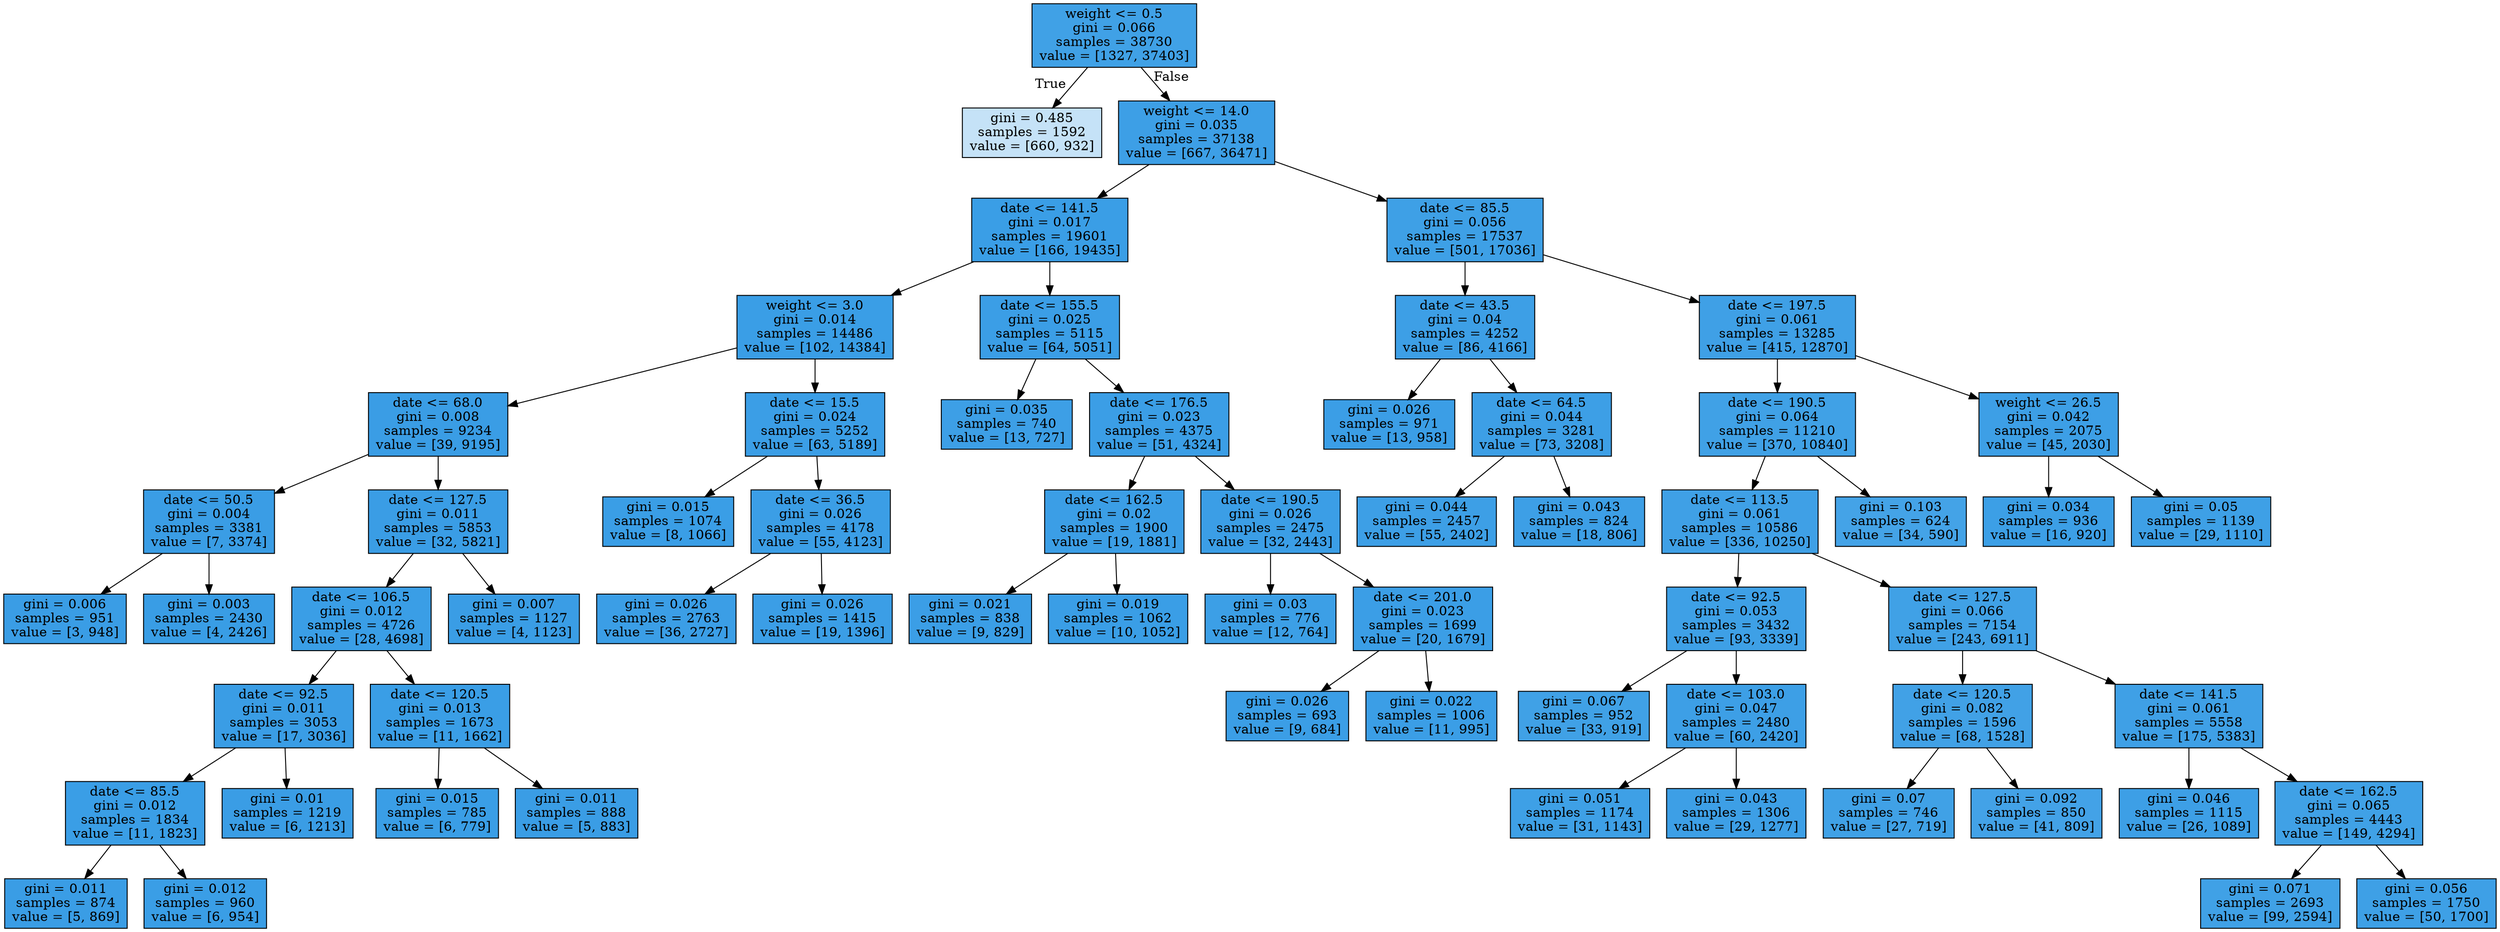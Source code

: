 digraph Tree {
node [shape=box, style="filled", color="black"] ;
0 [label="weight <= 0.5\ngini = 0.066\nsamples = 38730\nvalue = [1327, 37403]", fillcolor="#399de5f6"] ;
1 [label="gini = 0.485\nsamples = 1592\nvalue = [660, 932]", fillcolor="#399de54a"] ;
0 -> 1 [labeldistance=2.5, labelangle=45, headlabel="True"] ;
2 [label="weight <= 14.0\ngini = 0.035\nsamples = 37138\nvalue = [667, 36471]", fillcolor="#399de5fa"] ;
0 -> 2 [labeldistance=2.5, labelangle=-45, headlabel="False"] ;
3 [label="date <= 141.5\ngini = 0.017\nsamples = 19601\nvalue = [166, 19435]", fillcolor="#399de5fd"] ;
2 -> 3 ;
4 [label="weight <= 3.0\ngini = 0.014\nsamples = 14486\nvalue = [102, 14384]", fillcolor="#399de5fd"] ;
3 -> 4 ;
5 [label="date <= 68.0\ngini = 0.008\nsamples = 9234\nvalue = [39, 9195]", fillcolor="#399de5fe"] ;
4 -> 5 ;
6 [label="date <= 50.5\ngini = 0.004\nsamples = 3381\nvalue = [7, 3374]", fillcolor="#399de5fe"] ;
5 -> 6 ;
7 [label="gini = 0.006\nsamples = 951\nvalue = [3, 948]", fillcolor="#399de5fe"] ;
6 -> 7 ;
8 [label="gini = 0.003\nsamples = 2430\nvalue = [4, 2426]", fillcolor="#399de5ff"] ;
6 -> 8 ;
9 [label="date <= 127.5\ngini = 0.011\nsamples = 5853\nvalue = [32, 5821]", fillcolor="#399de5fe"] ;
5 -> 9 ;
10 [label="date <= 106.5\ngini = 0.012\nsamples = 4726\nvalue = [28, 4698]", fillcolor="#399de5fd"] ;
9 -> 10 ;
11 [label="date <= 92.5\ngini = 0.011\nsamples = 3053\nvalue = [17, 3036]", fillcolor="#399de5fe"] ;
10 -> 11 ;
12 [label="date <= 85.5\ngini = 0.012\nsamples = 1834\nvalue = [11, 1823]", fillcolor="#399de5fd"] ;
11 -> 12 ;
13 [label="gini = 0.011\nsamples = 874\nvalue = [5, 869]", fillcolor="#399de5fe"] ;
12 -> 13 ;
14 [label="gini = 0.012\nsamples = 960\nvalue = [6, 954]", fillcolor="#399de5fd"] ;
12 -> 14 ;
15 [label="gini = 0.01\nsamples = 1219\nvalue = [6, 1213]", fillcolor="#399de5fe"] ;
11 -> 15 ;
16 [label="date <= 120.5\ngini = 0.013\nsamples = 1673\nvalue = [11, 1662]", fillcolor="#399de5fd"] ;
10 -> 16 ;
17 [label="gini = 0.015\nsamples = 785\nvalue = [6, 779]", fillcolor="#399de5fd"] ;
16 -> 17 ;
18 [label="gini = 0.011\nsamples = 888\nvalue = [5, 883]", fillcolor="#399de5fe"] ;
16 -> 18 ;
19 [label="gini = 0.007\nsamples = 1127\nvalue = [4, 1123]", fillcolor="#399de5fe"] ;
9 -> 19 ;
20 [label="date <= 15.5\ngini = 0.024\nsamples = 5252\nvalue = [63, 5189]", fillcolor="#399de5fc"] ;
4 -> 20 ;
21 [label="gini = 0.015\nsamples = 1074\nvalue = [8, 1066]", fillcolor="#399de5fd"] ;
20 -> 21 ;
22 [label="date <= 36.5\ngini = 0.026\nsamples = 4178\nvalue = [55, 4123]", fillcolor="#399de5fc"] ;
20 -> 22 ;
23 [label="gini = 0.026\nsamples = 2763\nvalue = [36, 2727]", fillcolor="#399de5fc"] ;
22 -> 23 ;
24 [label="gini = 0.026\nsamples = 1415\nvalue = [19, 1396]", fillcolor="#399de5fc"] ;
22 -> 24 ;
25 [label="date <= 155.5\ngini = 0.025\nsamples = 5115\nvalue = [64, 5051]", fillcolor="#399de5fc"] ;
3 -> 25 ;
26 [label="gini = 0.035\nsamples = 740\nvalue = [13, 727]", fillcolor="#399de5fa"] ;
25 -> 26 ;
27 [label="date <= 176.5\ngini = 0.023\nsamples = 4375\nvalue = [51, 4324]", fillcolor="#399de5fc"] ;
25 -> 27 ;
28 [label="date <= 162.5\ngini = 0.02\nsamples = 1900\nvalue = [19, 1881]", fillcolor="#399de5fc"] ;
27 -> 28 ;
29 [label="gini = 0.021\nsamples = 838\nvalue = [9, 829]", fillcolor="#399de5fc"] ;
28 -> 29 ;
30 [label="gini = 0.019\nsamples = 1062\nvalue = [10, 1052]", fillcolor="#399de5fd"] ;
28 -> 30 ;
31 [label="date <= 190.5\ngini = 0.026\nsamples = 2475\nvalue = [32, 2443]", fillcolor="#399de5fc"] ;
27 -> 31 ;
32 [label="gini = 0.03\nsamples = 776\nvalue = [12, 764]", fillcolor="#399de5fb"] ;
31 -> 32 ;
33 [label="date <= 201.0\ngini = 0.023\nsamples = 1699\nvalue = [20, 1679]", fillcolor="#399de5fc"] ;
31 -> 33 ;
34 [label="gini = 0.026\nsamples = 693\nvalue = [9, 684]", fillcolor="#399de5fc"] ;
33 -> 34 ;
35 [label="gini = 0.022\nsamples = 1006\nvalue = [11, 995]", fillcolor="#399de5fc"] ;
33 -> 35 ;
36 [label="date <= 85.5\ngini = 0.056\nsamples = 17537\nvalue = [501, 17036]", fillcolor="#399de5f8"] ;
2 -> 36 ;
37 [label="date <= 43.5\ngini = 0.04\nsamples = 4252\nvalue = [86, 4166]", fillcolor="#399de5fa"] ;
36 -> 37 ;
38 [label="gini = 0.026\nsamples = 971\nvalue = [13, 958]", fillcolor="#399de5fc"] ;
37 -> 38 ;
39 [label="date <= 64.5\ngini = 0.044\nsamples = 3281\nvalue = [73, 3208]", fillcolor="#399de5f9"] ;
37 -> 39 ;
40 [label="gini = 0.044\nsamples = 2457\nvalue = [55, 2402]", fillcolor="#399de5f9"] ;
39 -> 40 ;
41 [label="gini = 0.043\nsamples = 824\nvalue = [18, 806]", fillcolor="#399de5f9"] ;
39 -> 41 ;
42 [label="date <= 197.5\ngini = 0.061\nsamples = 13285\nvalue = [415, 12870]", fillcolor="#399de5f7"] ;
36 -> 42 ;
43 [label="date <= 190.5\ngini = 0.064\nsamples = 11210\nvalue = [370, 10840]", fillcolor="#399de5f6"] ;
42 -> 43 ;
44 [label="date <= 113.5\ngini = 0.061\nsamples = 10586\nvalue = [336, 10250]", fillcolor="#399de5f7"] ;
43 -> 44 ;
45 [label="date <= 92.5\ngini = 0.053\nsamples = 3432\nvalue = [93, 3339]", fillcolor="#399de5f8"] ;
44 -> 45 ;
46 [label="gini = 0.067\nsamples = 952\nvalue = [33, 919]", fillcolor="#399de5f6"] ;
45 -> 46 ;
47 [label="date <= 103.0\ngini = 0.047\nsamples = 2480\nvalue = [60, 2420]", fillcolor="#399de5f9"] ;
45 -> 47 ;
48 [label="gini = 0.051\nsamples = 1174\nvalue = [31, 1143]", fillcolor="#399de5f8"] ;
47 -> 48 ;
49 [label="gini = 0.043\nsamples = 1306\nvalue = [29, 1277]", fillcolor="#399de5f9"] ;
47 -> 49 ;
50 [label="date <= 127.5\ngini = 0.066\nsamples = 7154\nvalue = [243, 6911]", fillcolor="#399de5f6"] ;
44 -> 50 ;
51 [label="date <= 120.5\ngini = 0.082\nsamples = 1596\nvalue = [68, 1528]", fillcolor="#399de5f4"] ;
50 -> 51 ;
52 [label="gini = 0.07\nsamples = 746\nvalue = [27, 719]", fillcolor="#399de5f5"] ;
51 -> 52 ;
53 [label="gini = 0.092\nsamples = 850\nvalue = [41, 809]", fillcolor="#399de5f2"] ;
51 -> 53 ;
54 [label="date <= 141.5\ngini = 0.061\nsamples = 5558\nvalue = [175, 5383]", fillcolor="#399de5f7"] ;
50 -> 54 ;
55 [label="gini = 0.046\nsamples = 1115\nvalue = [26, 1089]", fillcolor="#399de5f9"] ;
54 -> 55 ;
56 [label="date <= 162.5\ngini = 0.065\nsamples = 4443\nvalue = [149, 4294]", fillcolor="#399de5f6"] ;
54 -> 56 ;
57 [label="gini = 0.071\nsamples = 2693\nvalue = [99, 2594]", fillcolor="#399de5f5"] ;
56 -> 57 ;
58 [label="gini = 0.056\nsamples = 1750\nvalue = [50, 1700]", fillcolor="#399de5f8"] ;
56 -> 58 ;
59 [label="gini = 0.103\nsamples = 624\nvalue = [34, 590]", fillcolor="#399de5f0"] ;
43 -> 59 ;
60 [label="weight <= 26.5\ngini = 0.042\nsamples = 2075\nvalue = [45, 2030]", fillcolor="#399de5f9"] ;
42 -> 60 ;
61 [label="gini = 0.034\nsamples = 936\nvalue = [16, 920]", fillcolor="#399de5fb"] ;
60 -> 61 ;
62 [label="gini = 0.05\nsamples = 1139\nvalue = [29, 1110]", fillcolor="#399de5f8"] ;
60 -> 62 ;
}
